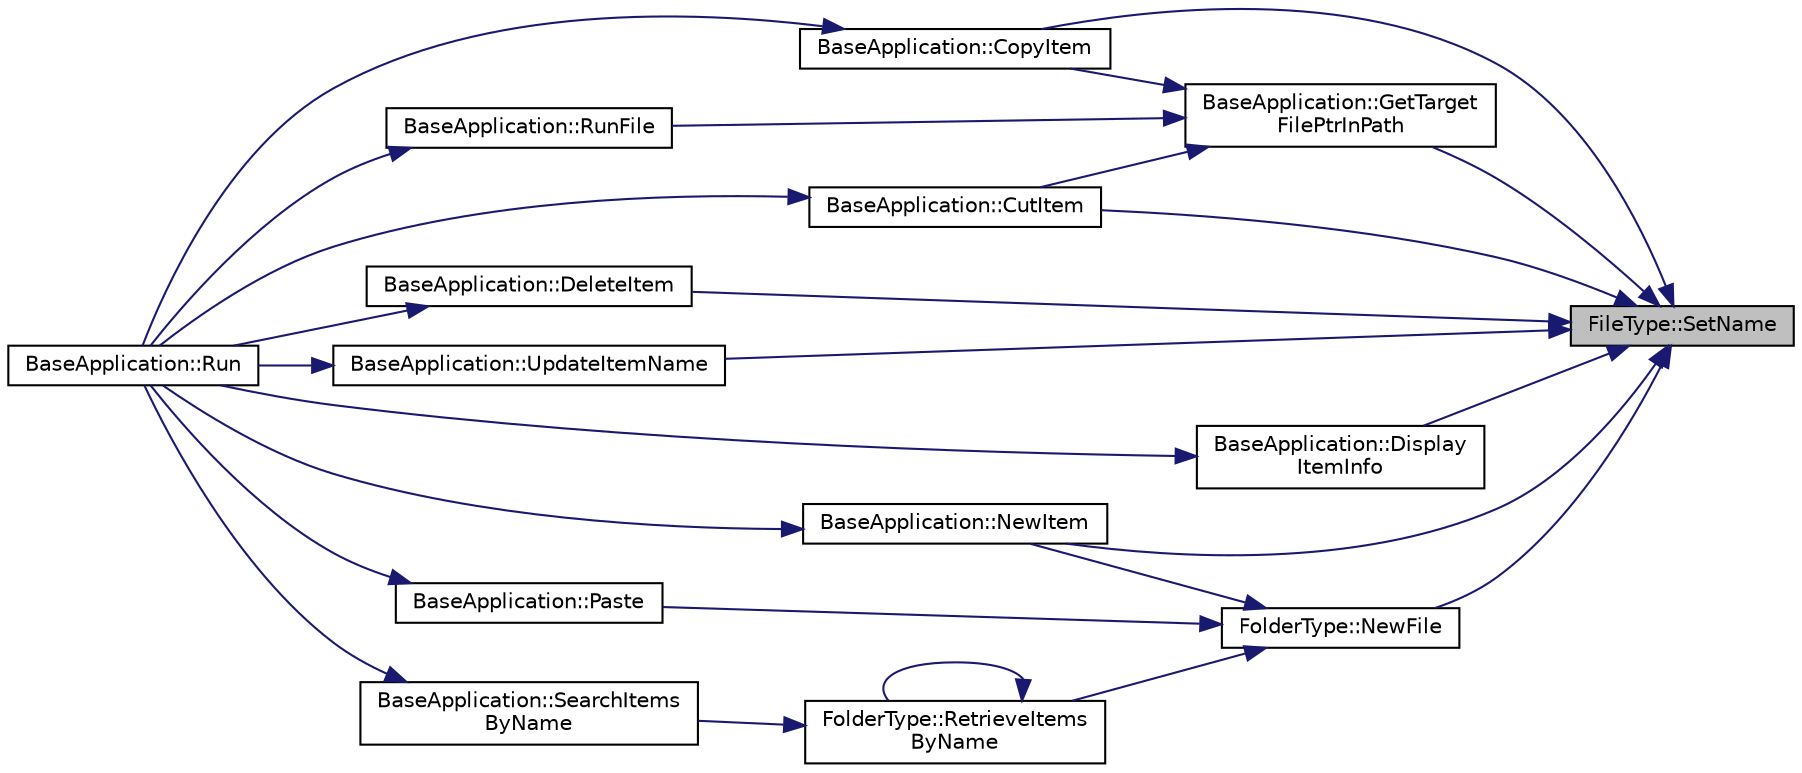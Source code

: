 digraph "FileType::SetName"
{
 // LATEX_PDF_SIZE
  edge [fontname="Helvetica",fontsize="10",labelfontname="Helvetica",labelfontsize="10"];
  node [fontname="Helvetica",fontsize="10",shape=record];
  rankdir="RL";
  Node82 [label="FileType::SetName",height=0.2,width=0.4,color="black", fillcolor="grey75", style="filled", fontcolor="black",tooltip="Set File Name. @detail also Set Extensions."];
  Node82 -> Node83 [dir="back",color="midnightblue",fontsize="10",style="solid",fontname="Helvetica"];
  Node83 [label="BaseApplication::GetTarget\lFilePtrInPath",height=0.2,width=0.4,color="black", fillcolor="white", style="filled",URL="$class_base_application.html#abe08155a16acff227b954da9f0eed6e4",tooltip="using Path processor find TargetFile @detail trace the file path"];
  Node83 -> Node84 [dir="back",color="midnightblue",fontsize="10",style="solid",fontname="Helvetica"];
  Node84 [label="BaseApplication::RunFile",height=0.2,width=0.4,color="black", fillcolor="white", style="filled",URL="$class_base_application.html#adecbc4b863bc92fc6dbc79efcf7ae7a6",tooltip="Run File. @detail operation run [Target]."];
  Node84 -> Node85 [dir="back",color="midnightblue",fontsize="10",style="solid",fontname="Helvetica"];
  Node85 [label="BaseApplication::Run",height=0.2,width=0.4,color="black", fillcolor="white", style="filled",URL="$class_base_application.html#a8f2ce8add401a3b537f041df9f7ef978",tooltip="Program driver."];
  Node83 -> Node86 [dir="back",color="midnightblue",fontsize="10",style="solid",fontname="Helvetica"];
  Node86 [label="BaseApplication::CopyItem",height=0.2,width=0.4,color="black", fillcolor="white", style="filled",URL="$class_base_application.html#af39725a09486b8746e54e59781deee99",tooltip="Copy Item. @detail operation copy [target] [value] copy [target] store on Heap copy [target] [value] ..."];
  Node86 -> Node85 [dir="back",color="midnightblue",fontsize="10",style="solid",fontname="Helvetica"];
  Node83 -> Node87 [dir="back",color="midnightblue",fontsize="10",style="solid",fontname="Helvetica"];
  Node87 [label="BaseApplication::CutItem",height=0.2,width=0.4,color="black", fillcolor="white", style="filled",URL="$class_base_application.html#a0457f13f4b461515b9930424b5328cd0",tooltip="cut/move Item. @detail operation cut [target] [value] cut [target] store on Heap and delete it cut [t..."];
  Node87 -> Node85 [dir="back",color="midnightblue",fontsize="10",style="solid",fontname="Helvetica"];
  Node82 -> Node88 [dir="back",color="midnightblue",fontsize="10",style="solid",fontname="Helvetica"];
  Node88 [label="BaseApplication::NewItem",height=0.2,width=0.4,color="black", fillcolor="white", style="filled",URL="$class_base_application.html#ab4822da88f1aae5e7d57aaf6ad962a78",tooltip="Create New Item in Current Folder. @detail operation mkdir [Value] (folder) or touch [Value] (file) m..."];
  Node88 -> Node85 [dir="back",color="midnightblue",fontsize="10",style="solid",fontname="Helvetica"];
  Node82 -> Node89 [dir="back",color="midnightblue",fontsize="10",style="solid",fontname="Helvetica"];
  Node89 [label="BaseApplication::DeleteItem",height=0.2,width=0.4,color="black", fillcolor="white", style="filled",URL="$class_base_application.html#aa796bf53038391061da76617f2eb55aa",tooltip=" "];
  Node89 -> Node85 [dir="back",color="midnightblue",fontsize="10",style="solid",fontname="Helvetica"];
  Node82 -> Node90 [dir="back",color="midnightblue",fontsize="10",style="solid",fontname="Helvetica"];
  Node90 [label="BaseApplication::UpdateItemName",height=0.2,width=0.4,color="black", fillcolor="white", style="filled",URL="$class_base_application.html#a6146aad1d248e5cd6cf2623591be7ecc",tooltip="Update Item Name you search in Current Folder. @detail operation update [target] [value] it can be on..."];
  Node90 -> Node85 [dir="back",color="midnightblue",fontsize="10",style="solid",fontname="Helvetica"];
  Node82 -> Node86 [dir="back",color="midnightblue",fontsize="10",style="solid",fontname="Helvetica"];
  Node82 -> Node87 [dir="back",color="midnightblue",fontsize="10",style="solid",fontname="Helvetica"];
  Node82 -> Node91 [dir="back",color="midnightblue",fontsize="10",style="solid",fontname="Helvetica"];
  Node91 [label="BaseApplication::Display\lItemInfo",height=0.2,width=0.4,color="black", fillcolor="white", style="filled",URL="$class_base_application.html#a8a64db7c6a721e65f4736b0fb3f0414e",tooltip="Display the Current Item Information which is in currentfolder on Screen. @detail operation info [Val..."];
  Node91 -> Node85 [dir="back",color="midnightblue",fontsize="10",style="solid",fontname="Helvetica"];
  Node82 -> Node92 [dir="back",color="midnightblue",fontsize="10",style="solid",fontname="Helvetica"];
  Node92 [label="FolderType::NewFile",height=0.2,width=0.4,color="black", fillcolor="white", style="filled",URL="$class_folder_type.html#ae03b14686e13839c1fc4a1bc56795402",tooltip="Create New File in Current Folder. @detail If File name is overlap, add the number that how much is o..."];
  Node92 -> Node88 [dir="back",color="midnightblue",fontsize="10",style="solid",fontname="Helvetica"];
  Node92 -> Node93 [dir="back",color="midnightblue",fontsize="10",style="solid",fontname="Helvetica"];
  Node93 [label="BaseApplication::Paste",height=0.2,width=0.4,color="black", fillcolor="white", style="filled",URL="$class_base_application.html#a567c67b347b15a02f194fa0d39d744f1",tooltip="paste Item. @detail operation paste [value] paste [target] paste heap data to Value default value is ..."];
  Node93 -> Node85 [dir="back",color="midnightblue",fontsize="10",style="solid",fontname="Helvetica"];
  Node92 -> Node94 [dir="back",color="midnightblue",fontsize="10",style="solid",fontname="Helvetica"];
  Node94 [label="FolderType::RetrieveItems\lByName",height=0.2,width=0.4,color="black", fillcolor="white", style="filled",URL="$class_folder_type.html#aa510fd12acb7cc3408e24eb28657c810",tooltip=" "];
  Node94 -> Node95 [dir="back",color="midnightblue",fontsize="10",style="solid",fontname="Helvetica"];
  Node95 [label="BaseApplication::SearchItems\lByName",height=0.2,width=0.4,color="black", fillcolor="white", style="filled",URL="$class_base_application.html#a151a0f325cc865e21364723891f82a7a",tooltip="Retrieve and Display all Items that contain the keword in all child path."];
  Node95 -> Node85 [dir="back",color="midnightblue",fontsize="10",style="solid",fontname="Helvetica"];
  Node94 -> Node94 [dir="back",color="midnightblue",fontsize="10",style="solid",fontname="Helvetica"];
}
